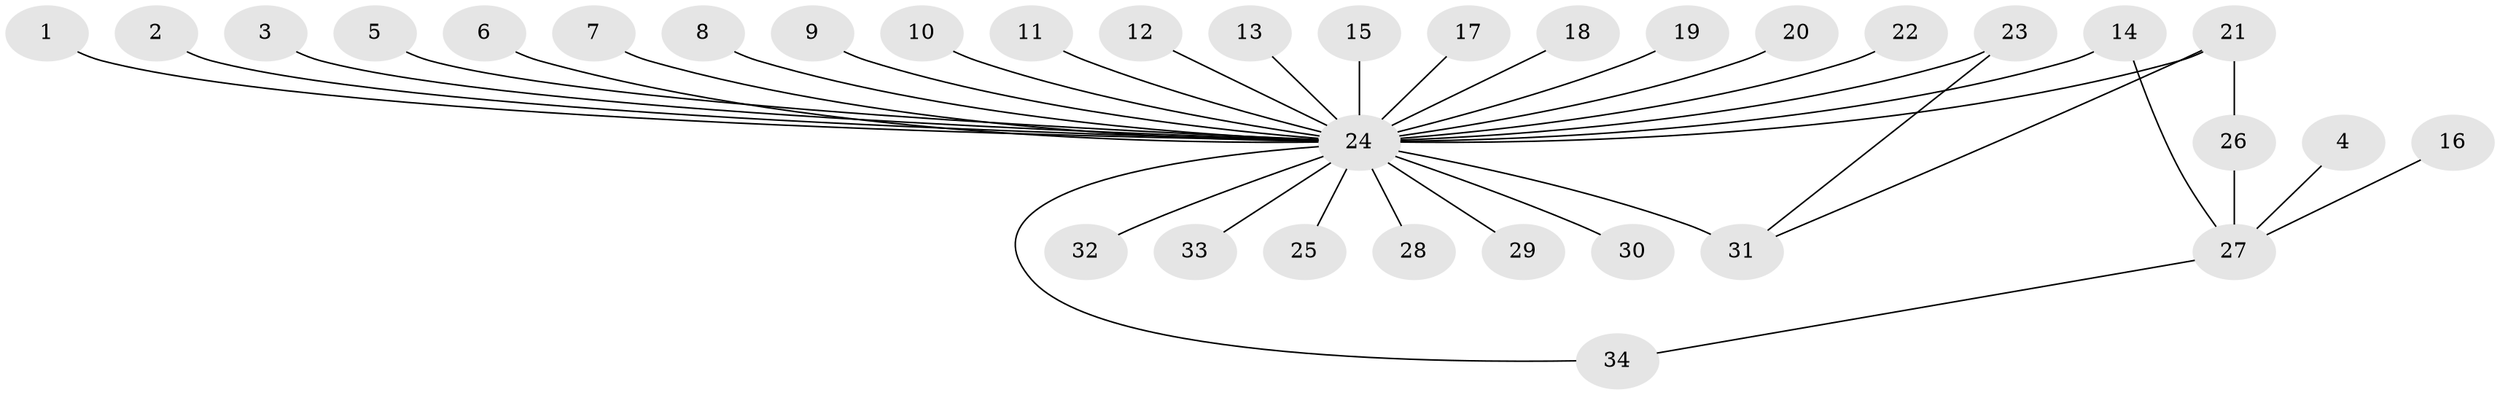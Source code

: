 // original degree distribution, {3: 0.08035714285714286, 38: 0.008928571428571428, 2: 0.17857142857142858, 8: 0.008928571428571428, 5: 0.026785714285714284, 1: 0.6071428571428571, 4: 0.07142857142857142, 10: 0.008928571428571428, 6: 0.008928571428571428}
// Generated by graph-tools (version 1.1) at 2025/36/03/04/25 23:36:58]
// undirected, 34 vertices, 37 edges
graph export_dot {
  node [color=gray90,style=filled];
  1;
  2;
  3;
  4;
  5;
  6;
  7;
  8;
  9;
  10;
  11;
  12;
  13;
  14;
  15;
  16;
  17;
  18;
  19;
  20;
  21;
  22;
  23;
  24;
  25;
  26;
  27;
  28;
  29;
  30;
  31;
  32;
  33;
  34;
  1 -- 24 [weight=1.0];
  2 -- 24 [weight=1.0];
  3 -- 24 [weight=1.0];
  4 -- 27 [weight=1.0];
  5 -- 24 [weight=1.0];
  6 -- 24 [weight=1.0];
  7 -- 24 [weight=1.0];
  8 -- 24 [weight=1.0];
  9 -- 24 [weight=1.0];
  10 -- 24 [weight=1.0];
  11 -- 24 [weight=1.0];
  12 -- 24 [weight=1.0];
  13 -- 24 [weight=1.0];
  14 -- 24 [weight=1.0];
  14 -- 27 [weight=1.0];
  15 -- 24 [weight=1.0];
  16 -- 27 [weight=1.0];
  17 -- 24 [weight=1.0];
  18 -- 24 [weight=1.0];
  19 -- 24 [weight=1.0];
  20 -- 24 [weight=1.0];
  21 -- 24 [weight=2.0];
  21 -- 26 [weight=1.0];
  21 -- 31 [weight=1.0];
  22 -- 24 [weight=1.0];
  23 -- 24 [weight=1.0];
  23 -- 31 [weight=1.0];
  24 -- 25 [weight=1.0];
  24 -- 28 [weight=1.0];
  24 -- 29 [weight=1.0];
  24 -- 30 [weight=1.0];
  24 -- 31 [weight=4.0];
  24 -- 32 [weight=1.0];
  24 -- 33 [weight=1.0];
  24 -- 34 [weight=1.0];
  26 -- 27 [weight=1.0];
  27 -- 34 [weight=1.0];
}
